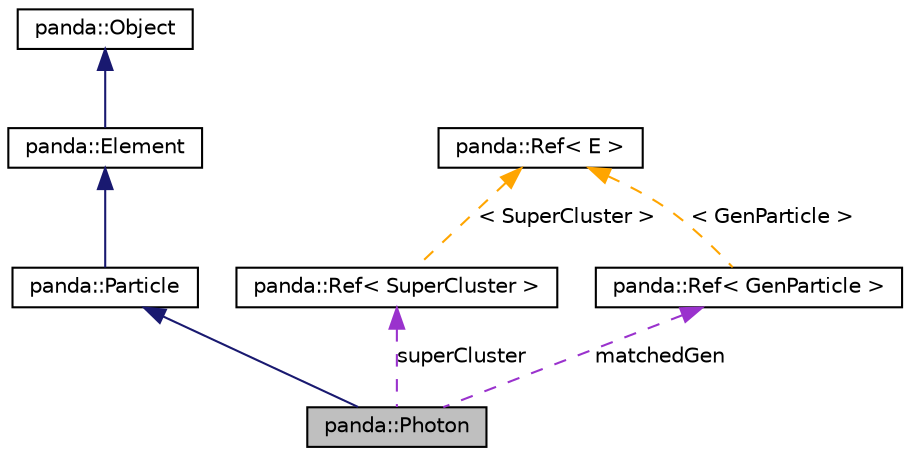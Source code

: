 digraph G
{
  edge [fontname="Helvetica",fontsize="10",labelfontname="Helvetica",labelfontsize="10"];
  node [fontname="Helvetica",fontsize="10",shape=record];
  Node1 [label="panda::Photon",height=0.2,width=0.4,color="black", fillcolor="grey75", style="filled" fontcolor="black"];
  Node2 -> Node1 [dir=back,color="midnightblue",fontsize="10",style="solid"];
  Node2 [label="panda::Particle",height=0.2,width=0.4,color="black", fillcolor="white", style="filled",URL="$classpanda_1_1Particle.html"];
  Node3 -> Node2 [dir=back,color="midnightblue",fontsize="10",style="solid"];
  Node3 [label="panda::Element",height=0.2,width=0.4,color="black", fillcolor="white", style="filled",URL="$classpanda_1_1Element.html",tooltip="Base class for elements of containers."];
  Node4 -> Node3 [dir=back,color="midnightblue",fontsize="10",style="solid"];
  Node4 [label="panda::Object",height=0.2,width=0.4,color="black", fillcolor="white", style="filled",URL="$classpanda_1_1Object.html",tooltip="Object base class."];
  Node5 -> Node1 [dir=back,color="darkorchid3",fontsize="10",style="dashed",label="superCluster"];
  Node5 [label="panda::Ref\< SuperCluster \>",height=0.2,width=0.4,color="black", fillcolor="white", style="filled",URL="$classpanda_1_1Ref.html"];
  Node6 -> Node5 [dir=back,color="orange",fontsize="10",style="dashed",label="\< SuperCluster \>"];
  Node6 [label="panda::Ref\< E \>",height=0.2,width=0.4,color="black", fillcolor="white", style="filled",URL="$classpanda_1_1Ref.html",tooltip="A reference to an element in a container."];
  Node7 -> Node1 [dir=back,color="darkorchid3",fontsize="10",style="dashed",label="matchedGen"];
  Node7 [label="panda::Ref\< GenParticle \>",height=0.2,width=0.4,color="black", fillcolor="white", style="filled",URL="$classpanda_1_1Ref.html"];
  Node6 -> Node7 [dir=back,color="orange",fontsize="10",style="dashed",label="\< GenParticle \>"];
}
